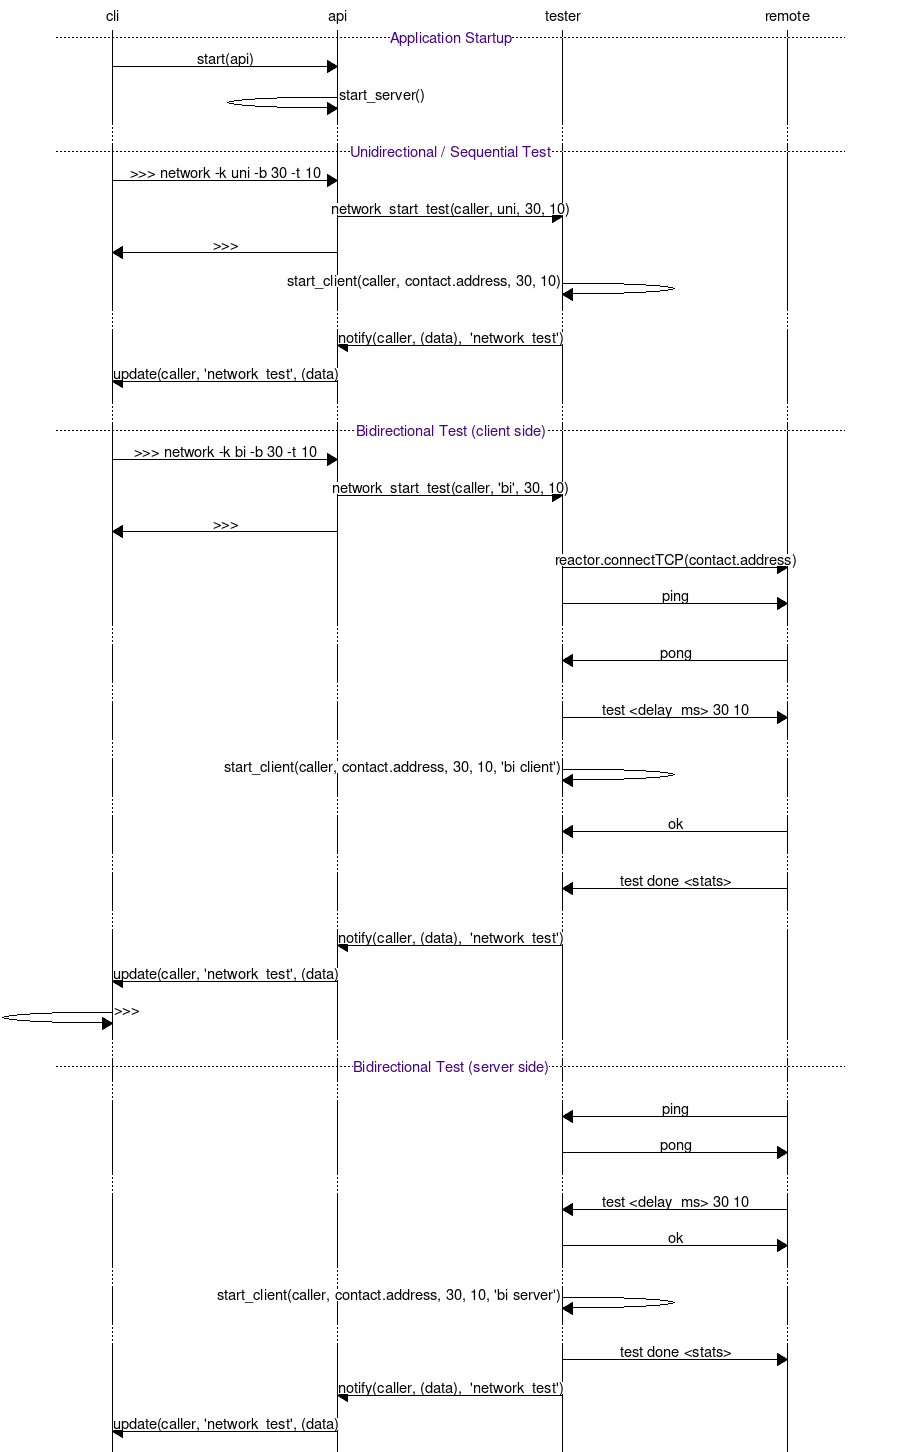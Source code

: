 # Sequence diagram for network tests
#
msc 
{
#width = "800";
    hscale = "1.5";
    cli, api, tester, remote;

# 1) startup poutine
    --- [label = "Application Startup", textcolor = "#440088"];
    cli => api [label = "start(api)"];
    api => api [label = "start_server()"];
    ...;
    
# 2) uni / seq
    --- [label = "Unidirectional / Sequential Test", textcolor = "#440088"];
    cli => api [label = ">>> network -k uni -b 30 -t 10"];
    api => tester [label = "network_start_test(caller, uni, 30, 10)"];
    api => cli [label = ">>>"];
    tester => tester [label = "start_client(caller, contact.address, 30, 10)"];
    ...;
    tester => api [label = "notify(caller, (data),  'network_test')"];
    api => cli [label = "update(caller, 'network_test', (data)"];
    ...;

# 3) Bidirectional 
    --- [label = "Bidirectional Test (client side)", textcolor = "#440088"];
    cli => api [label = ">>> network -k bi -b 30 -t 10"];
    api => tester [label = "network_start_test(caller, 'bi', 30, 10)"];
    api => cli [label = ">>>"];
    tester => remote [label = "reactor.connectTCP(contact.address)"];
    tester => remote [label = "ping"];
    ...;
    remote => tester [label = "pong"];
    ...;
    tester => remote [label = "test <delay_ms> 30 10"];
    ...;
    tester => tester [label = "start_client(caller, contact.address, 30, 10, 'bi client')"]; # as a bidirectional client
    ...;
    remote =>tester [label = "ok"];
    ...;
    remote => tester [label = "test done <stats>"];
    ...;
    tester => api [label = "notify(caller, (data),  'network_test')"];
    api => cli [label = "update(caller, 'network_test', (data)"];
    cli => cli [label = ">>>"];
    ...;

# 4) Bidirectional server side
    --- [label = "Bidirectional Test (server side)", textcolor = "#440088"];
    ...;
    remote => tester [label = "ping"];
    tester => remote [label = "pong"];
    ...;
    remote => tester [label = "test <delay_ms> 30 10"];
    tester => remote [label = "ok"];
    ...;
    tester => tester [label = "start_client(caller, contact.address, 30, 10, 'bi server')"]; # as a bidirectional server
    ...;
    tester => remote [label = "test done <stats>"];
    tester => api [label = "notify(caller, (data),  'network_test')"];
    api => cli [label = "update(caller, 'network_test', (data)"];
}

